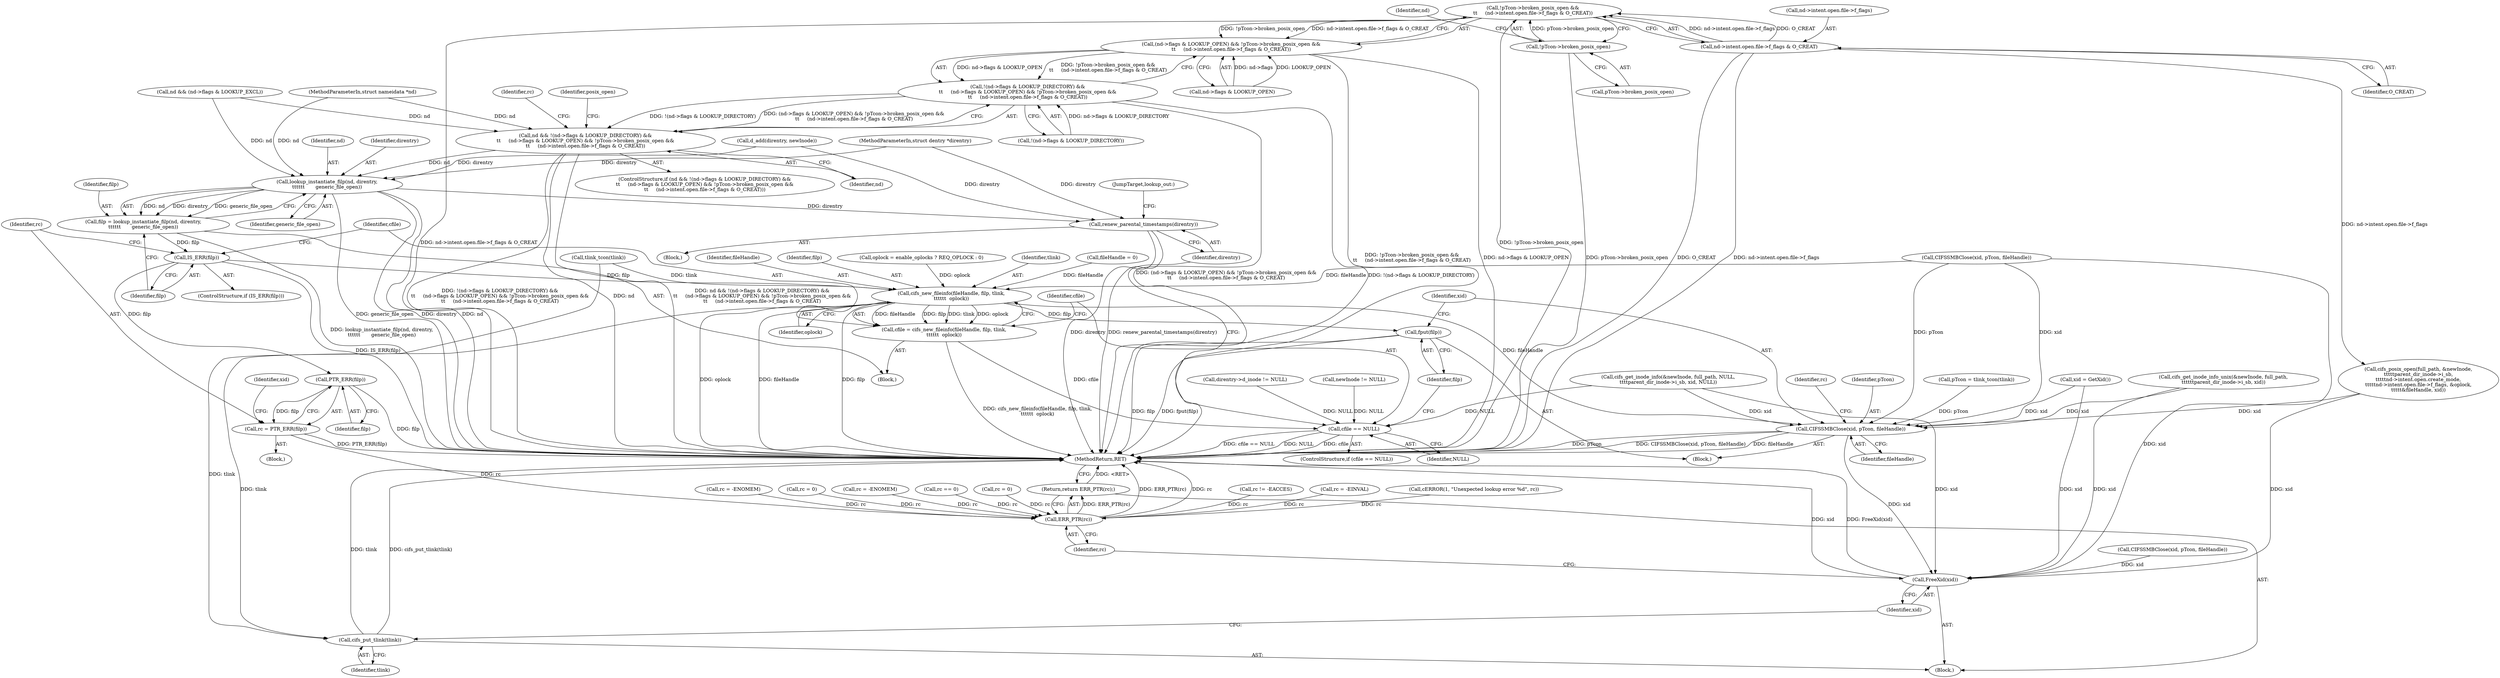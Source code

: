 digraph "0_linux_88d7d4e4a439f32acc56a6d860e415ee71d3df08@API" {
"1000300" [label="(Call,!pTcon->broken_posix_open &&\n\t\t     (nd->intent.open.file->f_flags & O_CREAT))"];
"1000301" [label="(Call,!pTcon->broken_posix_open)"];
"1000305" [label="(Call,nd->intent.open.file->f_flags & O_CREAT)"];
"1000294" [label="(Call,(nd->flags & LOOKUP_OPEN) && !pTcon->broken_posix_open &&\n\t\t     (nd->intent.open.file->f_flags & O_CREAT))"];
"1000287" [label="(Call,!(nd->flags & LOOKUP_DIRECTORY) &&\n\t\t     (nd->flags & LOOKUP_OPEN) && !pTcon->broken_posix_open &&\n\t\t     (nd->intent.open.file->f_flags & O_CREAT))"];
"1000285" [label="(Call,nd && !(nd->flags & LOOKUP_DIRECTORY) &&\n\t\t     (nd->flags & LOOKUP_OPEN) && !pTcon->broken_posix_open &&\n\t\t     (nd->intent.open.file->f_flags & O_CREAT))"];
"1000420" [label="(Call,lookup_instantiate_filp(nd, direntry,\n\t\t\t\t\t\t       generic_file_open))"];
"1000418" [label="(Call,filp = lookup_instantiate_filp(nd, direntry,\n\t\t\t\t\t\t       generic_file_open))"];
"1000425" [label="(Call,IS_ERR(filp))"];
"1000430" [label="(Call,PTR_ERR(filp))"];
"1000428" [label="(Call,rc = PTR_ERR(filp))"];
"1000499" [label="(Call,ERR_PTR(rc))"];
"1000498" [label="(Return,return ERR_PTR(rc);)"];
"1000439" [label="(Call,cifs_new_fileinfo(fileHandle, filp, tlink,\n\t\t\t\t\t\t  oplock))"];
"1000437" [label="(Call,cfile = cifs_new_fileinfo(fileHandle, filp, tlink,\n\t\t\t\t\t\t  oplock))"];
"1000445" [label="(Call,cfile == NULL)"];
"1000449" [label="(Call,fput(filp))"];
"1000451" [label="(Call,CIFSSMBClose(xid, pTcon, fileHandle))"];
"1000496" [label="(Call,FreeXid(xid))"];
"1000494" [label="(Call,cifs_put_tlink(tlink))"];
"1000460" [label="(Call,renew_parental_timestamps(direntry))"];
"1000498" [label="(Return,return ERR_PTR(rc);)"];
"1000482" [label="(Call,rc != -EACCES)"];
"1000114" [label="(MethodParameterIn,struct nameidata *nd)"];
"1000494" [label="(Call,cifs_put_tlink(tlink))"];
"1000222" [label="(Call,rc = -EINVAL)"];
"1000452" [label="(Identifier,xid)"];
"1000284" [label="(ControlStructure,if (nd && !(nd->flags & LOOKUP_DIRECTORY) &&\n\t\t     (nd->flags & LOOKUP_OPEN) && !pTcon->broken_posix_open &&\n\t\t     (nd->intent.open.file->f_flags & O_CREAT)))"];
"1000500" [label="(Identifier,rc)"];
"1000432" [label="(Call,CIFSSMBClose(xid, pTcon, fileHandle))"];
"1000495" [label="(Identifier,tlink)"];
"1000442" [label="(Identifier,tlink)"];
"1000491" [label="(JumpTarget,lookup_out:)"];
"1000433" [label="(Identifier,xid)"];
"1000487" [label="(Call,cERROR(1, \"Unexpected lookup error %d\", rc))"];
"1000499" [label="(Call,ERR_PTR(rc))"];
"1000129" [label="(Call,fileHandle = 0)"];
"1000149" [label="(Call,xid = GetXid())"];
"1000455" [label="(Call,rc = -ENOMEM)"];
"1000305" [label="(Call,nd->intent.open.file->f_flags & O_CREAT)"];
"1000228" [label="(Call,nd && (nd->flags & LOOKUP_EXCL))"];
"1000422" [label="(Identifier,direntry)"];
"1000319" [label="(Call,cifs_posix_open(full_path, &newInode,\n\t\t\t\t\tparent_dir_inode->i_sb,\n\t\t\t\t\tnd->intent.open.create_mode,\n\t\t\t\t\tnd->intent.open.file->f_flags, &oplock,\n\t\t\t\t\t&fileHandle, xid))"];
"1000424" [label="(ControlStructure,if (IS_ERR(filp)))"];
"1000445" [label="(Call,cfile == NULL)"];
"1000450" [label="(Identifier,filp)"];
"1000310" [label="(Identifier,nd)"];
"1000393" [label="(Call,cifs_get_inode_info(&newInode, full_path, NULL,\n\t\t\t\tparent_dir_inode->i_sb, xid, NULL))"];
"1000446" [label="(Identifier,cfile)"];
"1000501" [label="(MethodReturn,RET)"];
"1000451" [label="(Call,CIFSSMBClose(xid, pTcon, fileHandle))"];
"1000419" [label="(Identifier,filp)"];
"1000287" [label="(Call,!(nd->flags & LOOKUP_DIRECTORY) &&\n\t\t     (nd->flags & LOOKUP_OPEN) && !pTcon->broken_posix_open &&\n\t\t     (nd->intent.open.file->f_flags & O_CREAT))"];
"1000429" [label="(Identifier,rc)"];
"1000440" [label="(Identifier,fileHandle)"];
"1000469" [label="(Call,rc = 0)"];
"1000302" [label="(Call,pTcon->broken_posix_open)"];
"1000438" [label="(Identifier,cfile)"];
"1000430" [label="(Call,PTR_ERR(filp))"];
"1000285" [label="(Call,nd && !(nd->flags & LOOKUP_DIRECTORY) &&\n\t\t     (nd->flags & LOOKUP_OPEN) && !pTcon->broken_posix_open &&\n\t\t     (nd->intent.open.file->f_flags & O_CREAT))"];
"1000184" [label="(Call,tlink_tcon(tlink))"];
"1000460" [label="(Call,renew_parental_timestamps(direntry))"];
"1000301" [label="(Call,!pTcon->broken_posix_open)"];
"1000441" [label="(Identifier,filp)"];
"1000288" [label="(Call,!(nd->flags & LOOKUP_DIRECTORY))"];
"1000122" [label="(Call,oplock = enable_oplocks ? REQ_OPLOCK : 0)"];
"1000318" [label="(Identifier,rc)"];
"1000444" [label="(ControlStructure,if (cfile == NULL))"];
"1000456" [label="(Identifier,rc)"];
"1000426" [label="(Identifier,filp)"];
"1000418" [label="(Call,filp = lookup_instantiate_filp(nd, direntry,\n\t\t\t\t\t\t       generic_file_open))"];
"1000315" [label="(Identifier,O_CREAT)"];
"1000306" [label="(Call,nd->intent.open.file->f_flags)"];
"1000379" [label="(Identifier,posix_open)"];
"1000411" [label="(Block,)"];
"1000454" [label="(Identifier,fileHandle)"];
"1000453" [label="(Identifier,pTcon)"];
"1000295" [label="(Call,nd->flags & LOOKUP_OPEN)"];
"1000412" [label="(Call,d_add(direntry, newInode))"];
"1000423" [label="(Identifier,generic_file_open)"];
"1000417" [label="(Block,)"];
"1000360" [label="(Call,CIFSSMBClose(xid, pTcon, fileHandle))"];
"1000420" [label="(Call,lookup_instantiate_filp(nd, direntry,\n\t\t\t\t\t\t       generic_file_open))"];
"1000431" [label="(Identifier,filp)"];
"1000497" [label="(Identifier,xid)"];
"1000382" [label="(Call,cifs_get_inode_info_unix(&newInode, full_path,\n\t\t\t\t\t\tparent_dir_inode->i_sb, xid))"];
"1000182" [label="(Call,pTcon = tlink_tcon(tlink))"];
"1000258" [label="(Call,direntry->d_inode != NULL)"];
"1000300" [label="(Call,!pTcon->broken_posix_open &&\n\t\t     (nd->intent.open.file->f_flags & O_CREAT))"];
"1000428" [label="(Call,rc = PTR_ERR(filp))"];
"1000113" [label="(MethodParameterIn,struct dentry *direntry)"];
"1000437" [label="(Call,cfile = cifs_new_fileinfo(fileHandle, filp, tlink,\n\t\t\t\t\t\t  oplock))"];
"1000448" [label="(Block,)"];
"1000496" [label="(Call,FreeXid(xid))"];
"1000286" [label="(Identifier,nd)"];
"1000252" [label="(Call,rc = -ENOMEM)"];
"1000408" [label="(Call,newInode != NULL)"];
"1000461" [label="(Identifier,direntry)"];
"1000294" [label="(Call,(nd->flags & LOOKUP_OPEN) && !pTcon->broken_posix_open &&\n\t\t     (nd->intent.open.file->f_flags & O_CREAT))"];
"1000427" [label="(Block,)"];
"1000425" [label="(Call,IS_ERR(filp))"];
"1000447" [label="(Identifier,NULL)"];
"1000115" [label="(Block,)"];
"1000449" [label="(Call,fput(filp))"];
"1000439" [label="(Call,cifs_new_fileinfo(fileHandle, filp, tlink,\n\t\t\t\t\t\t  oplock))"];
"1000421" [label="(Identifier,nd)"];
"1000405" [label="(Call,rc == 0)"];
"1000443" [label="(Identifier,oplock)"];
"1000239" [label="(Call,rc = 0)"];
"1000300" -> "1000294"  [label="AST: "];
"1000300" -> "1000301"  [label="CFG: "];
"1000300" -> "1000305"  [label="CFG: "];
"1000301" -> "1000300"  [label="AST: "];
"1000305" -> "1000300"  [label="AST: "];
"1000294" -> "1000300"  [label="CFG: "];
"1000300" -> "1000501"  [label="DDG: nd->intent.open.file->f_flags & O_CREAT"];
"1000300" -> "1000501"  [label="DDG: !pTcon->broken_posix_open"];
"1000300" -> "1000294"  [label="DDG: !pTcon->broken_posix_open"];
"1000300" -> "1000294"  [label="DDG: nd->intent.open.file->f_flags & O_CREAT"];
"1000301" -> "1000300"  [label="DDG: pTcon->broken_posix_open"];
"1000305" -> "1000300"  [label="DDG: nd->intent.open.file->f_flags"];
"1000305" -> "1000300"  [label="DDG: O_CREAT"];
"1000301" -> "1000302"  [label="CFG: "];
"1000302" -> "1000301"  [label="AST: "];
"1000310" -> "1000301"  [label="CFG: "];
"1000301" -> "1000501"  [label="DDG: pTcon->broken_posix_open"];
"1000305" -> "1000315"  [label="CFG: "];
"1000306" -> "1000305"  [label="AST: "];
"1000315" -> "1000305"  [label="AST: "];
"1000305" -> "1000501"  [label="DDG: O_CREAT"];
"1000305" -> "1000501"  [label="DDG: nd->intent.open.file->f_flags"];
"1000305" -> "1000319"  [label="DDG: nd->intent.open.file->f_flags"];
"1000294" -> "1000287"  [label="AST: "];
"1000294" -> "1000295"  [label="CFG: "];
"1000295" -> "1000294"  [label="AST: "];
"1000287" -> "1000294"  [label="CFG: "];
"1000294" -> "1000501"  [label="DDG: !pTcon->broken_posix_open &&\n\t\t     (nd->intent.open.file->f_flags & O_CREAT)"];
"1000294" -> "1000501"  [label="DDG: nd->flags & LOOKUP_OPEN"];
"1000294" -> "1000287"  [label="DDG: nd->flags & LOOKUP_OPEN"];
"1000294" -> "1000287"  [label="DDG: !pTcon->broken_posix_open &&\n\t\t     (nd->intent.open.file->f_flags & O_CREAT)"];
"1000295" -> "1000294"  [label="DDG: nd->flags"];
"1000295" -> "1000294"  [label="DDG: LOOKUP_OPEN"];
"1000287" -> "1000285"  [label="AST: "];
"1000287" -> "1000288"  [label="CFG: "];
"1000288" -> "1000287"  [label="AST: "];
"1000285" -> "1000287"  [label="CFG: "];
"1000287" -> "1000501"  [label="DDG: (nd->flags & LOOKUP_OPEN) && !pTcon->broken_posix_open &&\n\t\t     (nd->intent.open.file->f_flags & O_CREAT)"];
"1000287" -> "1000501"  [label="DDG: !(nd->flags & LOOKUP_DIRECTORY)"];
"1000287" -> "1000285"  [label="DDG: !(nd->flags & LOOKUP_DIRECTORY)"];
"1000287" -> "1000285"  [label="DDG: (nd->flags & LOOKUP_OPEN) && !pTcon->broken_posix_open &&\n\t\t     (nd->intent.open.file->f_flags & O_CREAT)"];
"1000288" -> "1000287"  [label="DDG: nd->flags & LOOKUP_DIRECTORY"];
"1000285" -> "1000284"  [label="AST: "];
"1000285" -> "1000286"  [label="CFG: "];
"1000286" -> "1000285"  [label="AST: "];
"1000318" -> "1000285"  [label="CFG: "];
"1000379" -> "1000285"  [label="CFG: "];
"1000285" -> "1000501"  [label="DDG: nd"];
"1000285" -> "1000501"  [label="DDG: nd && !(nd->flags & LOOKUP_DIRECTORY) &&\n\t\t     (nd->flags & LOOKUP_OPEN) && !pTcon->broken_posix_open &&\n\t\t     (nd->intent.open.file->f_flags & O_CREAT)"];
"1000285" -> "1000501"  [label="DDG: !(nd->flags & LOOKUP_DIRECTORY) &&\n\t\t     (nd->flags & LOOKUP_OPEN) && !pTcon->broken_posix_open &&\n\t\t     (nd->intent.open.file->f_flags & O_CREAT)"];
"1000228" -> "1000285"  [label="DDG: nd"];
"1000114" -> "1000285"  [label="DDG: nd"];
"1000285" -> "1000420"  [label="DDG: nd"];
"1000420" -> "1000418"  [label="AST: "];
"1000420" -> "1000423"  [label="CFG: "];
"1000421" -> "1000420"  [label="AST: "];
"1000422" -> "1000420"  [label="AST: "];
"1000423" -> "1000420"  [label="AST: "];
"1000418" -> "1000420"  [label="CFG: "];
"1000420" -> "1000501"  [label="DDG: generic_file_open"];
"1000420" -> "1000501"  [label="DDG: direntry"];
"1000420" -> "1000501"  [label="DDG: nd"];
"1000420" -> "1000418"  [label="DDG: nd"];
"1000420" -> "1000418"  [label="DDG: direntry"];
"1000420" -> "1000418"  [label="DDG: generic_file_open"];
"1000228" -> "1000420"  [label="DDG: nd"];
"1000114" -> "1000420"  [label="DDG: nd"];
"1000412" -> "1000420"  [label="DDG: direntry"];
"1000113" -> "1000420"  [label="DDG: direntry"];
"1000420" -> "1000460"  [label="DDG: direntry"];
"1000418" -> "1000417"  [label="AST: "];
"1000419" -> "1000418"  [label="AST: "];
"1000426" -> "1000418"  [label="CFG: "];
"1000418" -> "1000501"  [label="DDG: lookup_instantiate_filp(nd, direntry,\n\t\t\t\t\t\t       generic_file_open)"];
"1000418" -> "1000425"  [label="DDG: filp"];
"1000425" -> "1000424"  [label="AST: "];
"1000425" -> "1000426"  [label="CFG: "];
"1000426" -> "1000425"  [label="AST: "];
"1000429" -> "1000425"  [label="CFG: "];
"1000438" -> "1000425"  [label="CFG: "];
"1000425" -> "1000501"  [label="DDG: IS_ERR(filp)"];
"1000425" -> "1000430"  [label="DDG: filp"];
"1000425" -> "1000439"  [label="DDG: filp"];
"1000430" -> "1000428"  [label="AST: "];
"1000430" -> "1000431"  [label="CFG: "];
"1000431" -> "1000430"  [label="AST: "];
"1000428" -> "1000430"  [label="CFG: "];
"1000430" -> "1000501"  [label="DDG: filp"];
"1000430" -> "1000428"  [label="DDG: filp"];
"1000428" -> "1000427"  [label="AST: "];
"1000429" -> "1000428"  [label="AST: "];
"1000433" -> "1000428"  [label="CFG: "];
"1000428" -> "1000501"  [label="DDG: PTR_ERR(filp)"];
"1000428" -> "1000499"  [label="DDG: rc"];
"1000499" -> "1000498"  [label="AST: "];
"1000499" -> "1000500"  [label="CFG: "];
"1000500" -> "1000499"  [label="AST: "];
"1000498" -> "1000499"  [label="CFG: "];
"1000499" -> "1000501"  [label="DDG: ERR_PTR(rc)"];
"1000499" -> "1000501"  [label="DDG: rc"];
"1000499" -> "1000498"  [label="DDG: ERR_PTR(rc)"];
"1000222" -> "1000499"  [label="DDG: rc"];
"1000252" -> "1000499"  [label="DDG: rc"];
"1000487" -> "1000499"  [label="DDG: rc"];
"1000405" -> "1000499"  [label="DDG: rc"];
"1000469" -> "1000499"  [label="DDG: rc"];
"1000455" -> "1000499"  [label="DDG: rc"];
"1000239" -> "1000499"  [label="DDG: rc"];
"1000482" -> "1000499"  [label="DDG: rc"];
"1000498" -> "1000115"  [label="AST: "];
"1000501" -> "1000498"  [label="CFG: "];
"1000498" -> "1000501"  [label="DDG: <RET>"];
"1000439" -> "1000437"  [label="AST: "];
"1000439" -> "1000443"  [label="CFG: "];
"1000440" -> "1000439"  [label="AST: "];
"1000441" -> "1000439"  [label="AST: "];
"1000442" -> "1000439"  [label="AST: "];
"1000443" -> "1000439"  [label="AST: "];
"1000437" -> "1000439"  [label="CFG: "];
"1000439" -> "1000501"  [label="DDG: oplock"];
"1000439" -> "1000501"  [label="DDG: fileHandle"];
"1000439" -> "1000501"  [label="DDG: filp"];
"1000439" -> "1000437"  [label="DDG: fileHandle"];
"1000439" -> "1000437"  [label="DDG: filp"];
"1000439" -> "1000437"  [label="DDG: tlink"];
"1000439" -> "1000437"  [label="DDG: oplock"];
"1000129" -> "1000439"  [label="DDG: fileHandle"];
"1000360" -> "1000439"  [label="DDG: fileHandle"];
"1000184" -> "1000439"  [label="DDG: tlink"];
"1000122" -> "1000439"  [label="DDG: oplock"];
"1000439" -> "1000449"  [label="DDG: filp"];
"1000439" -> "1000451"  [label="DDG: fileHandle"];
"1000439" -> "1000494"  [label="DDG: tlink"];
"1000437" -> "1000417"  [label="AST: "];
"1000438" -> "1000437"  [label="AST: "];
"1000446" -> "1000437"  [label="CFG: "];
"1000437" -> "1000501"  [label="DDG: cifs_new_fileinfo(fileHandle, filp, tlink,\n\t\t\t\t\t\t  oplock)"];
"1000437" -> "1000445"  [label="DDG: cfile"];
"1000445" -> "1000444"  [label="AST: "];
"1000445" -> "1000447"  [label="CFG: "];
"1000446" -> "1000445"  [label="AST: "];
"1000447" -> "1000445"  [label="AST: "];
"1000450" -> "1000445"  [label="CFG: "];
"1000461" -> "1000445"  [label="CFG: "];
"1000445" -> "1000501"  [label="DDG: NULL"];
"1000445" -> "1000501"  [label="DDG: cfile"];
"1000445" -> "1000501"  [label="DDG: cfile == NULL"];
"1000393" -> "1000445"  [label="DDG: NULL"];
"1000408" -> "1000445"  [label="DDG: NULL"];
"1000258" -> "1000445"  [label="DDG: NULL"];
"1000449" -> "1000448"  [label="AST: "];
"1000449" -> "1000450"  [label="CFG: "];
"1000450" -> "1000449"  [label="AST: "];
"1000452" -> "1000449"  [label="CFG: "];
"1000449" -> "1000501"  [label="DDG: filp"];
"1000449" -> "1000501"  [label="DDG: fput(filp)"];
"1000451" -> "1000448"  [label="AST: "];
"1000451" -> "1000454"  [label="CFG: "];
"1000452" -> "1000451"  [label="AST: "];
"1000453" -> "1000451"  [label="AST: "];
"1000454" -> "1000451"  [label="AST: "];
"1000456" -> "1000451"  [label="CFG: "];
"1000451" -> "1000501"  [label="DDG: pTcon"];
"1000451" -> "1000501"  [label="DDG: CIFSSMBClose(xid, pTcon, fileHandle)"];
"1000451" -> "1000501"  [label="DDG: fileHandle"];
"1000360" -> "1000451"  [label="DDG: xid"];
"1000360" -> "1000451"  [label="DDG: pTcon"];
"1000382" -> "1000451"  [label="DDG: xid"];
"1000393" -> "1000451"  [label="DDG: xid"];
"1000149" -> "1000451"  [label="DDG: xid"];
"1000319" -> "1000451"  [label="DDG: xid"];
"1000182" -> "1000451"  [label="DDG: pTcon"];
"1000451" -> "1000496"  [label="DDG: xid"];
"1000496" -> "1000115"  [label="AST: "];
"1000496" -> "1000497"  [label="CFG: "];
"1000497" -> "1000496"  [label="AST: "];
"1000500" -> "1000496"  [label="CFG: "];
"1000496" -> "1000501"  [label="DDG: FreeXid(xid)"];
"1000496" -> "1000501"  [label="DDG: xid"];
"1000360" -> "1000496"  [label="DDG: xid"];
"1000382" -> "1000496"  [label="DDG: xid"];
"1000393" -> "1000496"  [label="DDG: xid"];
"1000432" -> "1000496"  [label="DDG: xid"];
"1000149" -> "1000496"  [label="DDG: xid"];
"1000319" -> "1000496"  [label="DDG: xid"];
"1000494" -> "1000115"  [label="AST: "];
"1000494" -> "1000495"  [label="CFG: "];
"1000495" -> "1000494"  [label="AST: "];
"1000497" -> "1000494"  [label="CFG: "];
"1000494" -> "1000501"  [label="DDG: cifs_put_tlink(tlink)"];
"1000494" -> "1000501"  [label="DDG: tlink"];
"1000184" -> "1000494"  [label="DDG: tlink"];
"1000460" -> "1000411"  [label="AST: "];
"1000460" -> "1000461"  [label="CFG: "];
"1000461" -> "1000460"  [label="AST: "];
"1000491" -> "1000460"  [label="CFG: "];
"1000460" -> "1000501"  [label="DDG: direntry"];
"1000460" -> "1000501"  [label="DDG: renew_parental_timestamps(direntry)"];
"1000412" -> "1000460"  [label="DDG: direntry"];
"1000113" -> "1000460"  [label="DDG: direntry"];
}
